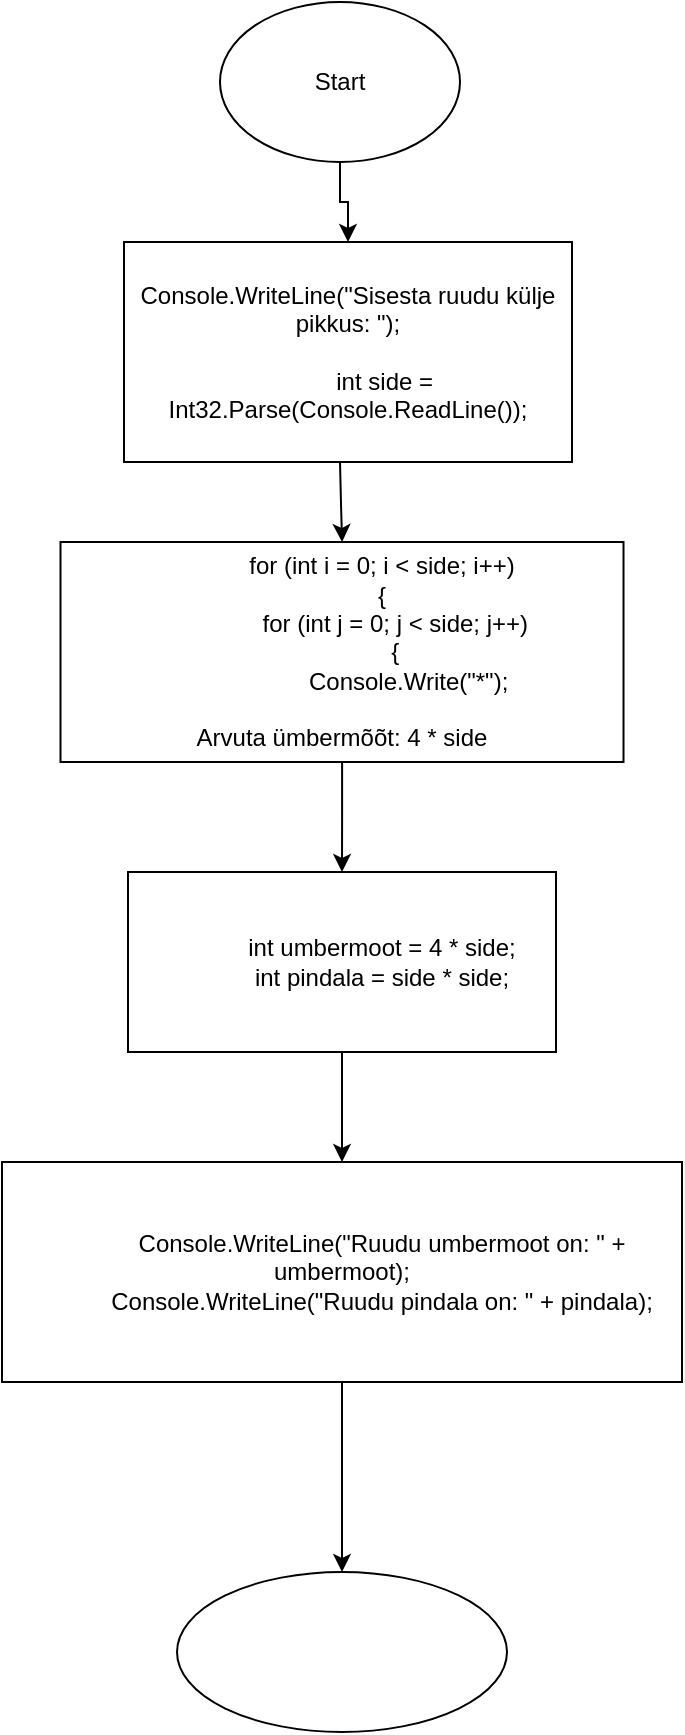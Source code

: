 <mxfile version="26.0.9">
  <diagram name="Leht-1" id="T8qV38q_0hMNWIAXZhxP">
    <mxGraphModel dx="1098" dy="988" grid="1" gridSize="10" guides="1" tooltips="1" connect="1" arrows="1" fold="1" page="1" pageScale="1" pageWidth="827" pageHeight="1169" math="0" shadow="0">
      <root>
        <mxCell id="0" />
        <mxCell id="1" parent="0" />
        <mxCell id="NeNe77OH7LXK1MbAINId-14" value="" style="edgeStyle=orthogonalEdgeStyle;rounded=0;orthogonalLoop=1;jettySize=auto;html=1;" edge="1" parent="1" source="NeNe77OH7LXK1MbAINId-1" target="NeNe77OH7LXK1MbAINId-13">
          <mxGeometry relative="1" as="geometry" />
        </mxCell>
        <mxCell id="NeNe77OH7LXK1MbAINId-1" value="Start" style="ellipse;whiteSpace=wrap;html=1;" vertex="1" parent="1">
          <mxGeometry x="354" y="60" width="120" height="80" as="geometry" />
        </mxCell>
        <mxCell id="NeNe77OH7LXK1MbAINId-8" value="" style="edgeStyle=orthogonalEdgeStyle;rounded=0;orthogonalLoop=1;jettySize=auto;html=1;" edge="1" parent="1" target="NeNe77OH7LXK1MbAINId-7">
          <mxGeometry relative="1" as="geometry">
            <mxPoint x="414" y="290" as="sourcePoint" />
          </mxGeometry>
        </mxCell>
        <mxCell id="NeNe77OH7LXK1MbAINId-17" value="" style="edgeStyle=orthogonalEdgeStyle;rounded=0;orthogonalLoop=1;jettySize=auto;html=1;" edge="1" parent="1" source="NeNe77OH7LXK1MbAINId-7" target="NeNe77OH7LXK1MbAINId-16">
          <mxGeometry relative="1" as="geometry" />
        </mxCell>
        <mxCell id="NeNe77OH7LXK1MbAINId-7" value="&lt;div&gt;&lt;div&gt;&amp;nbsp; &amp;nbsp; &amp;nbsp; &amp;nbsp; &amp;nbsp; &amp;nbsp; for (int i = 0; i &amp;lt; side; i++)&lt;/div&gt;&lt;div&gt;&amp;nbsp; &amp;nbsp; &amp;nbsp; &amp;nbsp; &amp;nbsp; &amp;nbsp; {&lt;/div&gt;&lt;div&gt;&amp;nbsp; &amp;nbsp; &amp;nbsp; &amp;nbsp; &amp;nbsp; &amp;nbsp; &amp;nbsp; &amp;nbsp; for (int j = 0; j &amp;lt; side; j++)&lt;/div&gt;&lt;div&gt;&amp;nbsp; &amp;nbsp; &amp;nbsp; &amp;nbsp; &amp;nbsp; &amp;nbsp; &amp;nbsp; &amp;nbsp; {&lt;/div&gt;&lt;div&gt;&amp;nbsp; &amp;nbsp; &amp;nbsp; &amp;nbsp; &amp;nbsp; &amp;nbsp; &amp;nbsp; &amp;nbsp; &amp;nbsp; &amp;nbsp; Console.Write(&quot;*&quot;);&lt;/div&gt;&lt;/div&gt;&lt;div&gt;&lt;div&gt;&lt;br&gt;&lt;/div&gt;&lt;div&gt;Arvuta ümbermõõt: 4 * side&lt;br&gt;&lt;/div&gt;&lt;/div&gt;" style="whiteSpace=wrap;html=1;" vertex="1" parent="1">
          <mxGeometry x="274.25" y="330" width="281.5" height="110" as="geometry" />
        </mxCell>
        <mxCell id="NeNe77OH7LXK1MbAINId-13" value="Console.WriteLine(&quot;Sisesta ruudu külje pikkus: &quot;);&lt;div&gt;&lt;br&gt;&lt;/div&gt;&lt;div&gt;&amp;nbsp; &amp;nbsp; &amp;nbsp; &amp;nbsp; &amp;nbsp; &amp;nbsp;int side = Int32.Parse(Console.ReadLine());&lt;br&gt;&lt;/div&gt;" style="whiteSpace=wrap;html=1;" vertex="1" parent="1">
          <mxGeometry x="306" y="180" width="224" height="110" as="geometry" />
        </mxCell>
        <mxCell id="NeNe77OH7LXK1MbAINId-19" value="" style="edgeStyle=orthogonalEdgeStyle;rounded=0;orthogonalLoop=1;jettySize=auto;html=1;" edge="1" parent="1" source="NeNe77OH7LXK1MbAINId-16" target="NeNe77OH7LXK1MbAINId-18">
          <mxGeometry relative="1" as="geometry" />
        </mxCell>
        <mxCell id="NeNe77OH7LXK1MbAINId-16" value="&lt;div&gt;&amp;nbsp; &amp;nbsp; &amp;nbsp; &amp;nbsp; &amp;nbsp; &amp;nbsp; int umbermoot = 4 * side;&lt;/div&gt;&lt;div&gt;&amp;nbsp; &amp;nbsp; &amp;nbsp; &amp;nbsp; &amp;nbsp; &amp;nbsp; int pindala = side * side;&lt;/div&gt;" style="whiteSpace=wrap;html=1;" vertex="1" parent="1">
          <mxGeometry x="308" y="495" width="214" height="90" as="geometry" />
        </mxCell>
        <mxCell id="NeNe77OH7LXK1MbAINId-22" value="" style="edgeStyle=orthogonalEdgeStyle;rounded=0;orthogonalLoop=1;jettySize=auto;html=1;" edge="1" parent="1" source="NeNe77OH7LXK1MbAINId-18" target="NeNe77OH7LXK1MbAINId-21">
          <mxGeometry relative="1" as="geometry" />
        </mxCell>
        <mxCell id="NeNe77OH7LXK1MbAINId-18" value="&lt;div&gt;&amp;nbsp; &amp;nbsp; &amp;nbsp; &amp;nbsp; &amp;nbsp; &amp;nbsp; Console.WriteLine(&quot;Ruudu umbermoot on: &quot; + umbermoot);&lt;/div&gt;&lt;div&gt;&amp;nbsp; &amp;nbsp; &amp;nbsp; &amp;nbsp; &amp;nbsp; &amp;nbsp; Console.WriteLine(&quot;Ruudu pindala on: &quot; + pindala);&lt;/div&gt;" style="whiteSpace=wrap;html=1;" vertex="1" parent="1">
          <mxGeometry x="245" y="640" width="340" height="110" as="geometry" />
        </mxCell>
        <mxCell id="NeNe77OH7LXK1MbAINId-21" value="" style="ellipse;whiteSpace=wrap;html=1;" vertex="1" parent="1">
          <mxGeometry x="332.5" y="845" width="165" height="80" as="geometry" />
        </mxCell>
      </root>
    </mxGraphModel>
  </diagram>
</mxfile>
